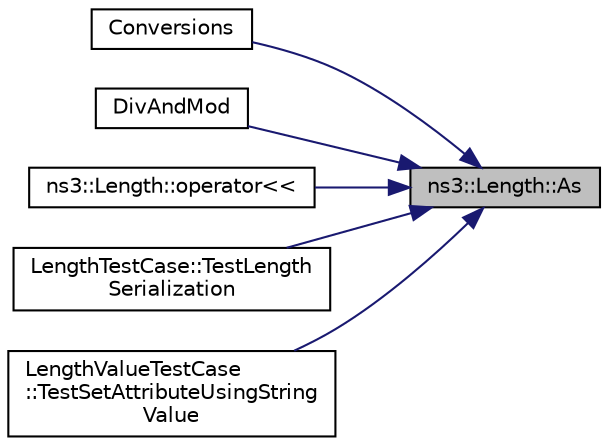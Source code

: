 digraph "ns3::Length::As"
{
 // LATEX_PDF_SIZE
  edge [fontname="Helvetica",fontsize="10",labelfontname="Helvetica",labelfontsize="10"];
  node [fontname="Helvetica",fontsize="10",shape=record];
  rankdir="RL";
  Node1 [label="ns3::Length::As",height=0.2,width=0.4,color="black", fillcolor="grey75", style="filled", fontcolor="black",tooltip="Create a Quantity in a specific unit from a Length."];
  Node1 -> Node2 [dir="back",color="midnightblue",fontsize="10",style="solid",fontname="Helvetica"];
  Node2 [label="Conversions",height=0.2,width=0.4,color="black", fillcolor="white", style="filled",URL="$length-example_8cc.html#a5d83104dfb22a80fcb70c5a90f4c1b32",tooltip=" "];
  Node1 -> Node3 [dir="back",color="midnightblue",fontsize="10",style="solid",fontname="Helvetica"];
  Node3 [label="DivAndMod",height=0.2,width=0.4,color="black", fillcolor="white", style="filled",URL="$length-example_8cc.html#abc2c07562dd2d7e4b66d41c8c2fe1290",tooltip=" "];
  Node1 -> Node4 [dir="back",color="midnightblue",fontsize="10",style="solid",fontname="Helvetica"];
  Node4 [label="ns3::Length::operator\<\<",height=0.2,width=0.4,color="black", fillcolor="white", style="filled",URL="$classns3_1_1_length.html#ae59ca49e92a02723194cbc4361ed20fb",tooltip="Write a length value to an output stream."];
  Node1 -> Node5 [dir="back",color="midnightblue",fontsize="10",style="solid",fontname="Helvetica"];
  Node5 [label="LengthTestCase::TestLength\lSerialization",height=0.2,width=0.4,color="black", fillcolor="white", style="filled",URL="$class_length_test_case.html#a8af979b86902a1f8285a95391f7b7385",tooltip="Generic function for testing serialization of a Length object in various units."];
  Node1 -> Node6 [dir="back",color="midnightblue",fontsize="10",style="solid",fontname="Helvetica"];
  Node6 [label="LengthValueTestCase\l::TestSetAttributeUsingString\lValue",height=0.2,width=0.4,color="black", fillcolor="white", style="filled",URL="$class_length_value_test_case.html#ad0e692d68851c091d040e5d0cfbac65d",tooltip="Test that a StringValue is converted to LengthValue."];
}

